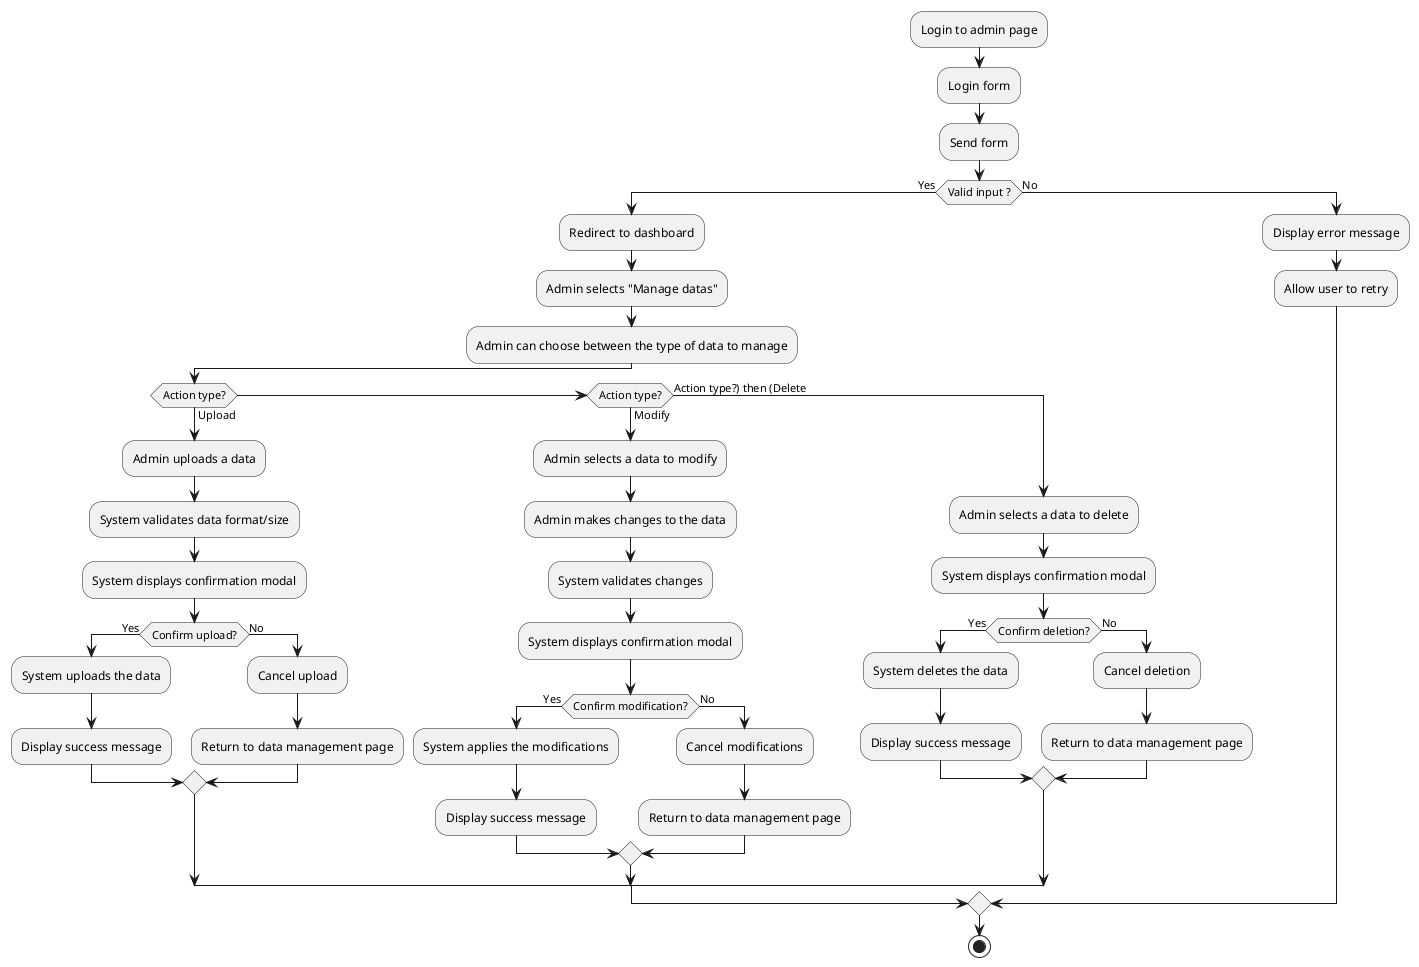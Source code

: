 @startuml ManageDatas

:Login to admin page;
:Login form;
:Send form;

if (Valid input ?) then (Yes)
    :Redirect to dashboard;
    :Admin selects "Manage datas";
    :Admin can choose between the type of data to manage;

    if (Action type?) then (Upload)
        :Admin uploads a data;
        :System validates data format/size;
        :System displays confirmation modal;
        if (Confirm upload?) then (Yes)
            :System uploads the data;
            :Display success message;
        else (No)
            :Cancel upload;
            :Return to data management page;
        endif
    else if (Action type?) then (Modify)
        :Admin selects a data to modify;
        :Admin makes changes to the data;
        :System validates changes;
        :System displays confirmation modal;
        if (Confirm modification?) then (Yes)
            :System applies the modifications;
            :Display success message;
        else (No)
            :Cancel modifications;
            :Return to data management page;
        endif
    else (Action type?) then (Delete)
        :Admin selects a data to delete;
        :System displays confirmation modal;
        if (Confirm deletion?) then (Yes)
            :System deletes the data;
            :Display success message;
        else (No)
            :Cancel deletion;
            :Return to data management page;
        endif
    endif
else (No)
    :Display error message;
    :Allow user to retry;
endif
stop

@enduml